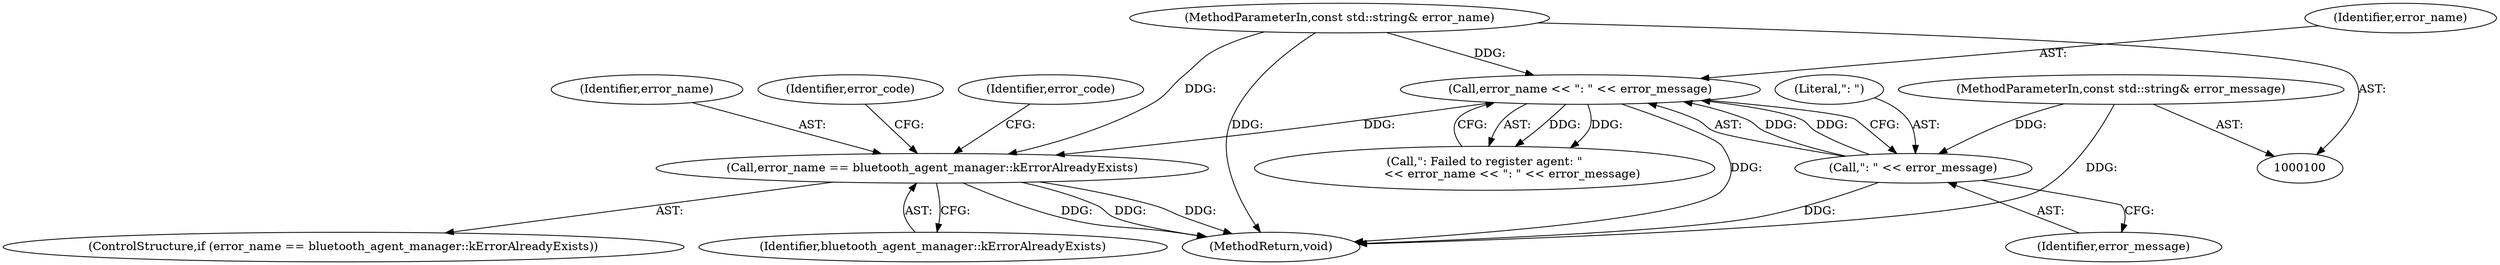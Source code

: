 digraph "1_Chrome_d358f57009b85fb7440208afa5ba87636b491889_16@API" {
"1000144" [label="(Call,error_name == bluetooth_agent_manager::kErrorAlreadyExists)"];
"1000123" [label="(Call,error_name << \": \" << error_message)"];
"1000102" [label="(MethodParameterIn,const std::string& error_name)"];
"1000125" [label="(Call,\": \" << error_message)"];
"1000103" [label="(MethodParameterIn,const std::string& error_message)"];
"1000144" [label="(Call,error_name == bluetooth_agent_manager::kErrorAlreadyExists)"];
"1000102" [label="(MethodParameterIn,const std::string& error_name)"];
"1000143" [label="(ControlStructure,if (error_name == bluetooth_agent_manager::kErrorAlreadyExists))"];
"1000125" [label="(Call,\": \" << error_message)"];
"1000124" [label="(Identifier,error_name)"];
"1000154" [label="(MethodReturn,void)"];
"1000103" [label="(MethodParameterIn,const std::string& error_message)"];
"1000146" [label="(Identifier,bluetooth_agent_manager::kErrorAlreadyExists)"];
"1000121" [label="(Call,\": Failed to register agent: \"\n               << error_name << \": \" << error_message)"];
"1000126" [label="(Literal,\": \")"];
"1000145" [label="(Identifier,error_name)"];
"1000151" [label="(Identifier,error_code)"];
"1000127" [label="(Identifier,error_message)"];
"1000148" [label="(Identifier,error_code)"];
"1000123" [label="(Call,error_name << \": \" << error_message)"];
"1000144" -> "1000143"  [label="AST: "];
"1000144" -> "1000146"  [label="CFG: "];
"1000145" -> "1000144"  [label="AST: "];
"1000146" -> "1000144"  [label="AST: "];
"1000148" -> "1000144"  [label="CFG: "];
"1000151" -> "1000144"  [label="CFG: "];
"1000144" -> "1000154"  [label="DDG: "];
"1000144" -> "1000154"  [label="DDG: "];
"1000144" -> "1000154"  [label="DDG: "];
"1000123" -> "1000144"  [label="DDG: "];
"1000102" -> "1000144"  [label="DDG: "];
"1000123" -> "1000121"  [label="AST: "];
"1000123" -> "1000125"  [label="CFG: "];
"1000124" -> "1000123"  [label="AST: "];
"1000125" -> "1000123"  [label="AST: "];
"1000121" -> "1000123"  [label="CFG: "];
"1000123" -> "1000154"  [label="DDG: "];
"1000123" -> "1000121"  [label="DDG: "];
"1000123" -> "1000121"  [label="DDG: "];
"1000102" -> "1000123"  [label="DDG: "];
"1000125" -> "1000123"  [label="DDG: "];
"1000125" -> "1000123"  [label="DDG: "];
"1000102" -> "1000100"  [label="AST: "];
"1000102" -> "1000154"  [label="DDG: "];
"1000125" -> "1000127"  [label="CFG: "];
"1000126" -> "1000125"  [label="AST: "];
"1000127" -> "1000125"  [label="AST: "];
"1000125" -> "1000154"  [label="DDG: "];
"1000103" -> "1000125"  [label="DDG: "];
"1000103" -> "1000100"  [label="AST: "];
"1000103" -> "1000154"  [label="DDG: "];
}
